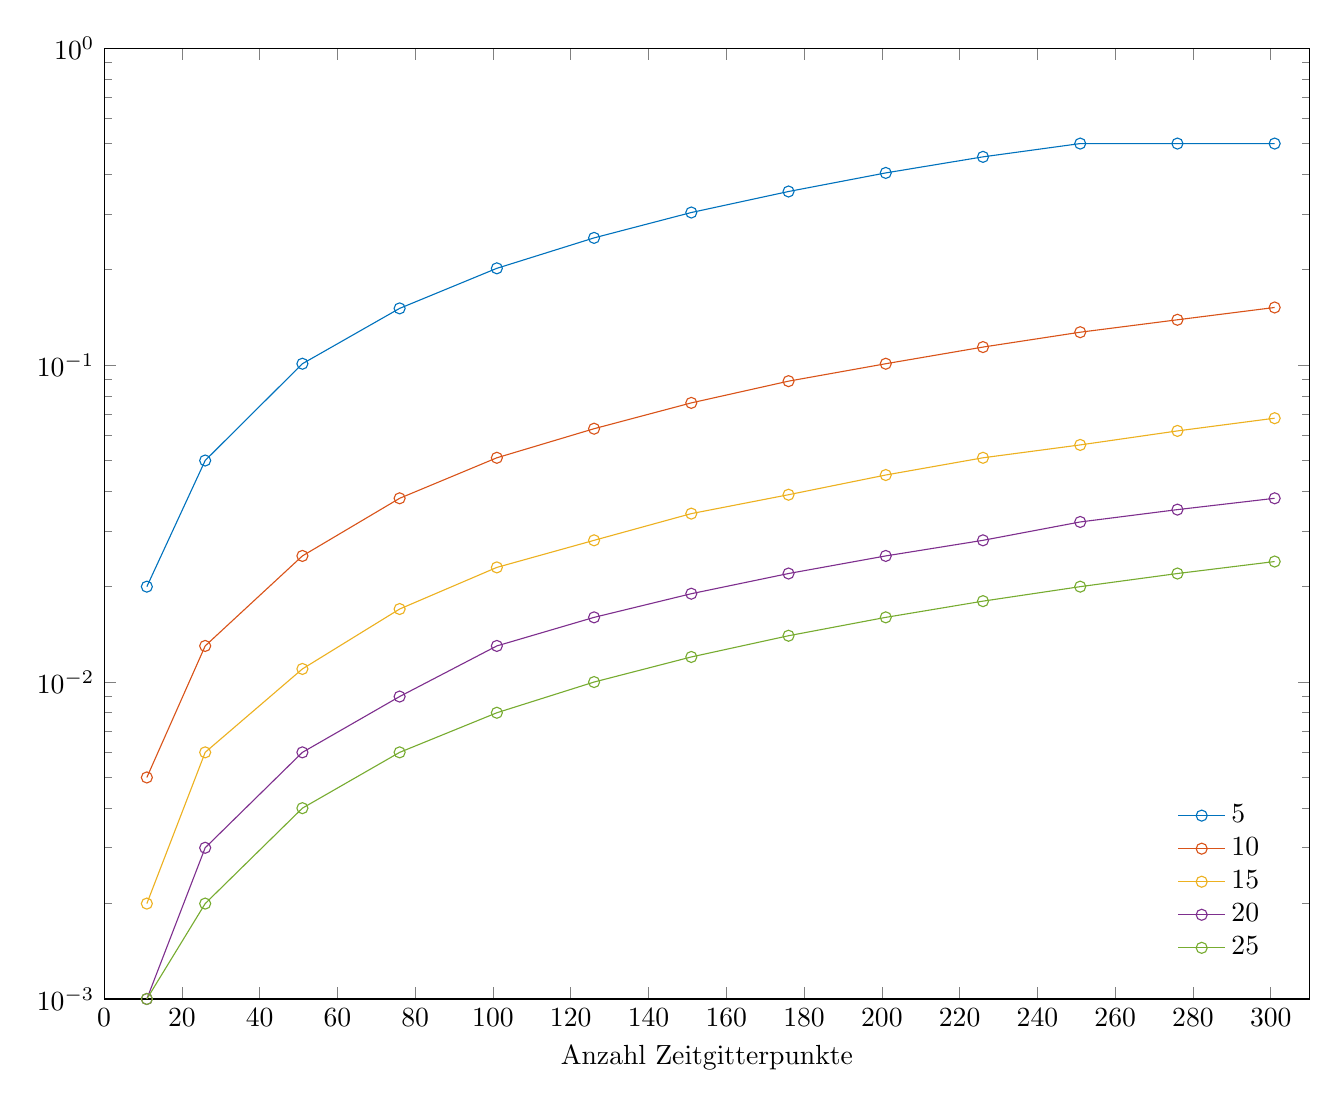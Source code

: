 % -*- root: main.tex -*-

% This file was created by matlab2tikz.
%
%The latest updates can be retrieved from
%  http://www.mathworks.com/matlabcentral/fileexchange/22022-matlab2tikz-matlab2tikz
%where you can also make suggestions and rate matlab2tikz.
%
\definecolor{mycolor1}{rgb}{0.0,0.447,0.741}%
\definecolor{mycolor2}{rgb}{0.85,0.325,0.098}%
\definecolor{mycolor3}{rgb}{0.929,0.694,0.125}%
\definecolor{mycolor4}{rgb}{0.494,0.184,0.556}%
\definecolor{mycolor5}{rgb}{0.466,0.674,0.188}%
%
\begin{tikzpicture}

\begin{axis}[%
width=6.028in,
height=4.754in,
at={(1.011in,0.642in)},
scale only axis,
xmin=0,
xmax=310,
xlabel={Anzahl Zeitgitterpunkte},
ymode=log,
ymin=0.001,
ymax=1,
yminorticks=true,
axis background/.style={fill=white},
legend style={at={(0.97,0.03)},anchor=south east,legend cell align=left,align=left,fill=none,draw=none}
]
\addplot [color=mycolor1,solid,mark=o,mark options={solid}]
  table[row sep=crcr]{%
11	0.02\\
26	0.05\\
51	0.101\\
76	0.151\\
101	0.202\\
126	0.252\\
151	0.303\\
176	0.353\\
201	0.404\\
226	0.454\\
251	0.5\\
276	0.5\\
301	0.5\\
};
\addlegendentry{5};

\addplot [color=mycolor2,solid,mark=o,mark options={solid}]
  table[row sep=crcr]{%
11	0.005\\
26	0.013\\
51	0.025\\
76	0.038\\
101	0.051\\
126	0.063\\
151	0.076\\
176	0.089\\
201	0.101\\
226	0.114\\
251	0.127\\
276	0.139\\
301	0.152\\
};
\addlegendentry{10};

\addplot [color=mycolor3,solid,mark=o,mark options={solid}]
  table[row sep=crcr]{%
11	0.002\\
26	0.006\\
51	0.011\\
76	0.017\\
101	0.023\\
126	0.028\\
151	0.034\\
176	0.039\\
201	0.045\\
226	0.051\\
251	0.056\\
276	0.062\\
301	0.068\\
};
\addlegendentry{15};

\addplot [color=mycolor4,solid,mark=o,mark options={solid}]
  table[row sep=crcr]{%
11	0.001\\
26	0.003\\
51	0.006\\
76	0.009\\
101	0.013\\
126	0.016\\
151	0.019\\
176	0.022\\
201	0.025\\
226	0.028\\
251	0.032\\
276	0.035\\
301	0.038\\
};
\addlegendentry{20};

\addplot [color=mycolor5,solid,mark=o,mark options={solid}]
  table[row sep=crcr]{%
11	0.001\\
26	0.002\\
51	0.004\\
76	0.006\\
101	0.008\\
126	0.01\\
151	0.012\\
176	0.014\\
201	0.016\\
226	0.018\\
251	0.02\\
276	0.022\\
301	0.024\\
};
\addlegendentry{25};

\end{axis}
\end{tikzpicture}%
